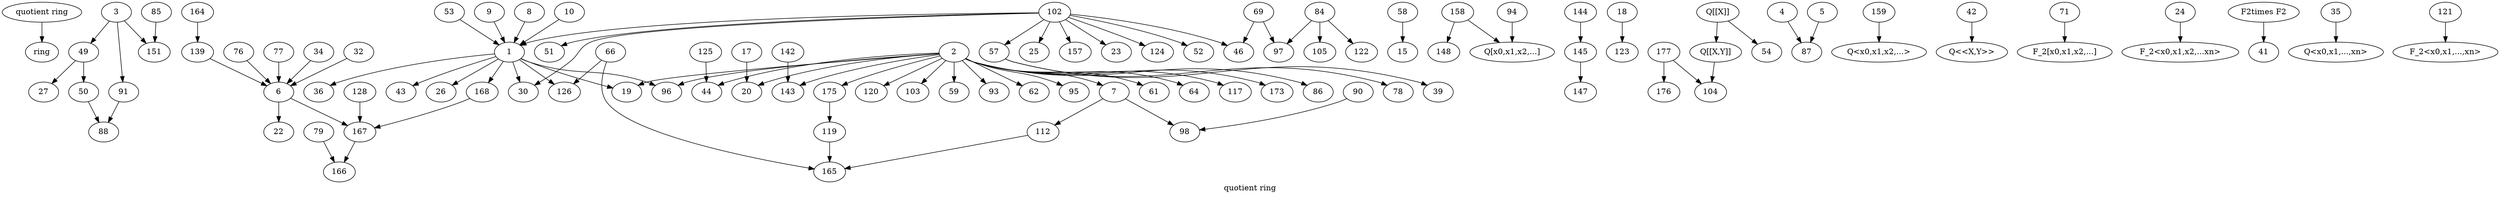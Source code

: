 digraph G {




  label = "quotient ring";
  "quotient ring" -> ring;
  // Existing
  49 -> 27
  53 -> 1
  79 -> 166
  90 -> 98
  119 -> 165
  164 -> 139
  168 -> 167
  175 -> 119

  // ADOPTED

  112 -> 165;
  49 -> 50;
  57 -> 78;
  58 -> 15; // modify 58 to be over Q
  91 -> 88;
  66 -> 165;
  69 -> 46;
  50 -> 88;
  7 -> 112;
  66 -> 126;
  84 -> 105;
  57 -> 39;
  158 -> 148;
  145 -> 147;
  125 -> 44;
  17 -> 20;
  142 -> 143; // specialize 142 and 143 to Q
  18 -> 123;
  139 -> 6;
  84 -> 122;
  6 -> 167;
  144 -> 145;
  84 -> 97;//specialize 97 to p=2
  69 -> 97;
  6 -> 22;
  76 -> 6;
  77 -> 6;
  167 -> 166;
  34 -> 6;
  85 -> 151; // 2-adic field quotient of adeles of Q?
  32 -> 6;
  177 -> 176;

  128 -> 167;
  177 -> 104;

  // PROPOSED
  1 -> 36;
  2 -> 7;
  2 -> 61;
  2 -> 64;
  2 -> 175;
  2 -> 117;
  3 -> 49;
  7 -> 98;
  2 -> 173;
  3 -> 151; // reals quotient of adeles of Q?
  102 -> 25;
  102 -> 157;
  102 -> 23;
  102 -> 1;
  9 -> 1;
  8 -> 1;
  10 -> 1;
  102 -> 57;
  "Q[[X,Y]]"-> 104;
  "Q[[X]]" -> "Q[[X,Y]]";
  2 -> 44;
  4 -> 87;
  5 -> 87;
  2 -> 86;
  "Q[[X]]" -> 54//update 54 to Q
  102 -> 124;
  2 -> 120;
  102 -> 52;
  1 -> 168;
  159 -> "Q<x0,x1,x2,...>";
  2 -> 103;
  102 -> 51;
  1 -> 43;
  42 -> "Q<<X,Y>>"; //powerseries in noncommuting indeterminates
  2 -> 59;
  2 -> 93;
  1 -> 26;
  // make p=2 in Z/p^2 and then
  2 -> 62; //specialize 62 to Q
  94 -> "Q[x0,x1,x2,...]";// specialize 94 to Q
  158 -> "Q[x0,x1,x2,...]";

  71 -> "F_2[x0,x1,x2,...]";
  24 -> "F_2<x0,x1,x2,...xn>";
  1 -> 126;
  2 -> 20;
  "F2\times F2" -> 41;
  1 -> 19;
  2 -> 19;
  1 -> 30;
  102 -> 30;
  35 -> "Q<x0,x1,...,xn>";// specialize 35 to Q

  121 -> "F_2<x0,x1,...,xn>";//specialize 121 to F_2
  2 -> 143;
  102 -> 46;
  1 -> 96;
  2 -> 96;
  2 -> 95;
  3 -> 91;


}